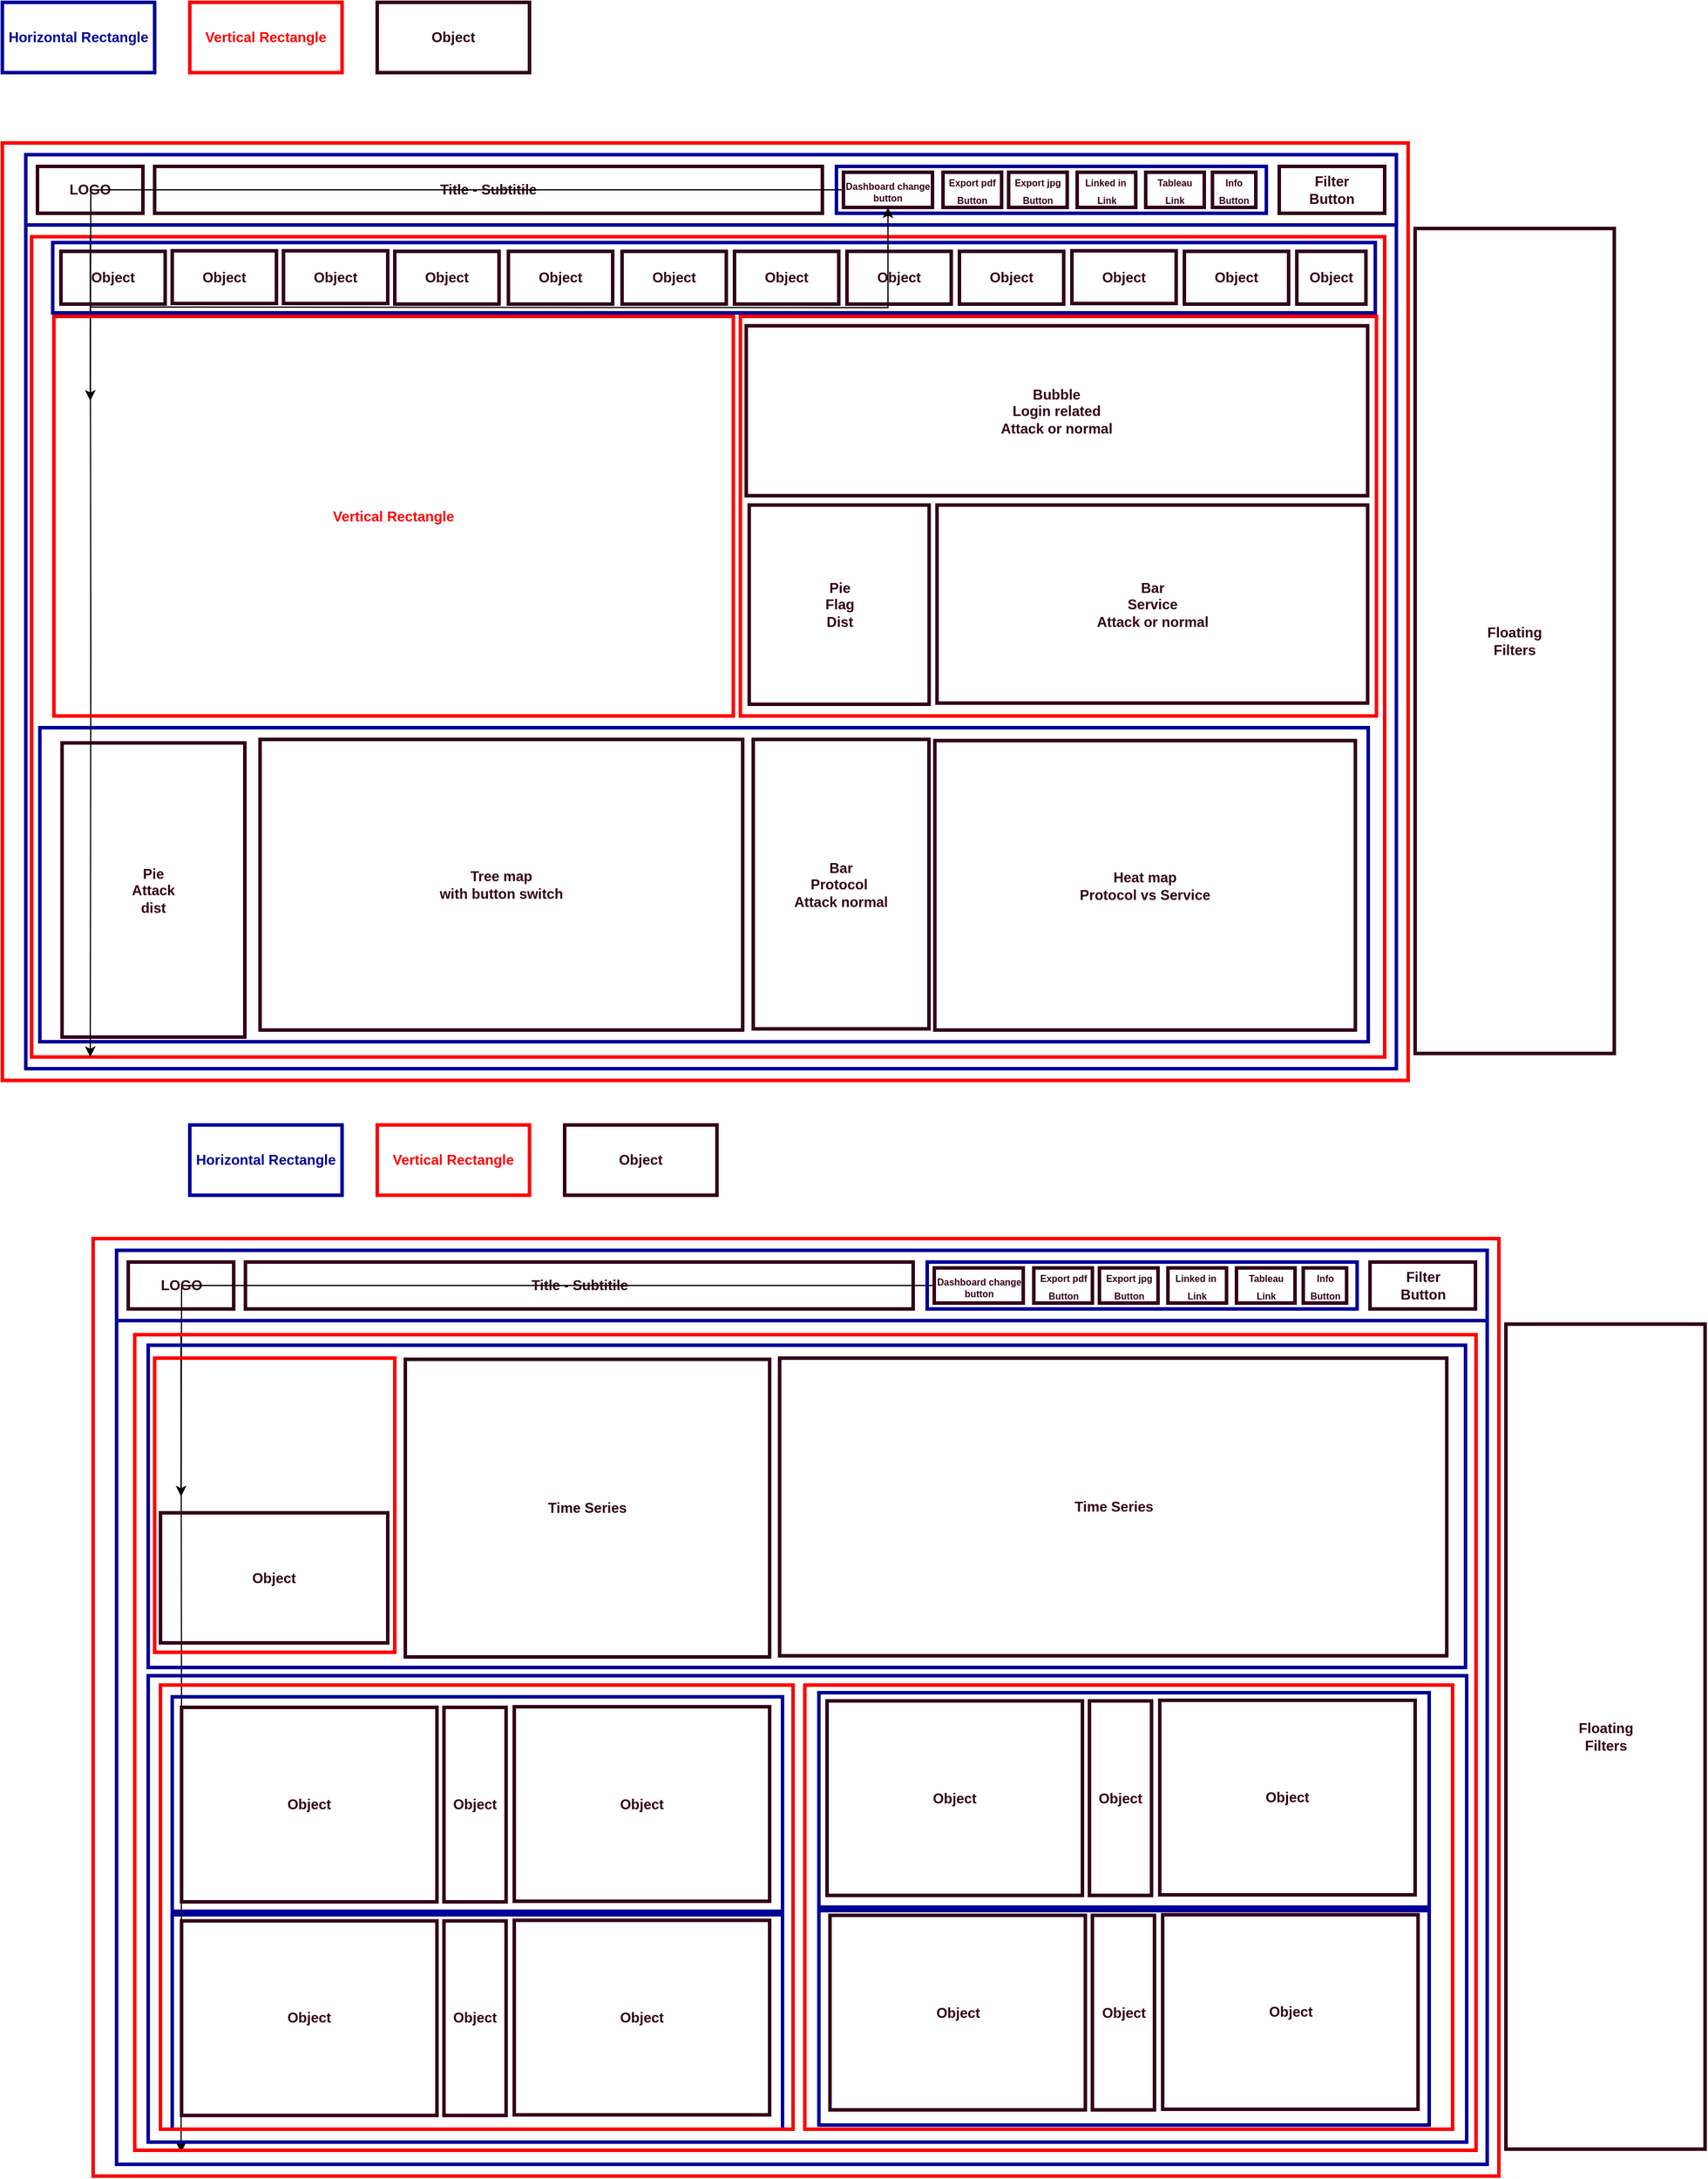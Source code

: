 <mxfile version="24.5.3" type="device">
  <diagram name="Page-1" id="z9dbeemGXEiqiLzxNQ0U">
    <mxGraphModel dx="1615" dy="955" grid="0" gridSize="10" guides="1" tooltips="1" connect="1" arrows="1" fold="1" page="1" pageScale="1" pageWidth="850" pageHeight="1100" background="#ffffff" math="0" shadow="0">
      <root>
        <mxCell id="0" />
        <mxCell id="1" parent="0" />
        <mxCell id="XdFvXGQpU-g9N7wpAjeI-62" value="" style="rounded=0;whiteSpace=wrap;html=1;fillColor=none;strokeColor=#000099;strokeWidth=3;" vertex="1" parent="1">
          <mxGeometry x="737" y="1638.5" width="521" height="183" as="geometry" />
        </mxCell>
        <mxCell id="XdFvXGQpU-g9N7wpAjeI-61" value="" style="rounded=0;whiteSpace=wrap;html=1;fillColor=none;strokeColor=#000099;strokeWidth=3;" vertex="1" parent="1">
          <mxGeometry x="737" y="1452.5" width="521" height="183" as="geometry" />
        </mxCell>
        <mxCell id="XdFvXGQpU-g9N7wpAjeI-60" value="" style="rounded=0;whiteSpace=wrap;html=1;fillColor=none;strokeColor=#000099;strokeWidth=3;" vertex="1" parent="1">
          <mxGeometry x="185" y="1642" width="521" height="183" as="geometry" />
        </mxCell>
        <mxCell id="XdFvXGQpU-g9N7wpAjeI-59" value="" style="rounded=0;whiteSpace=wrap;html=1;fillColor=none;strokeColor=#000099;strokeWidth=3;" vertex="1" parent="1">
          <mxGeometry x="185" y="1456" width="521" height="183" as="geometry" />
        </mxCell>
        <mxCell id="XdFvXGQpU-g9N7wpAjeI-3" value="" style="rounded=0;whiteSpace=wrap;html=1;fillColor=none;strokeColor=#000099;strokeWidth=3;movable=1;resizable=1;rotatable=1;deletable=1;editable=1;locked=0;connectable=1;" vertex="1" parent="1">
          <mxGeometry x="137.5" y="1135" width="1170" height="720" as="geometry" />
        </mxCell>
        <mxCell id="tQk5czNiYiRrhmJO2r0t-9" value="" style="rounded=0;whiteSpace=wrap;html=1;fillColor=none;strokeColor=#FF0000;strokeWidth=3;movable=1;resizable=1;rotatable=1;deletable=1;editable=1;locked=0;connectable=1;" parent="1" vertex="1">
          <mxGeometry x="40" y="130" width="1200" height="800" as="geometry" />
        </mxCell>
        <mxCell id="tQk5czNiYiRrhmJO2r0t-11" value="" style="rounded=0;whiteSpace=wrap;html=1;fillColor=none;strokeColor=#FF0000;strokeWidth=3;movable=1;resizable=1;rotatable=1;deletable=1;editable=1;locked=0;connectable=1;" parent="1" vertex="1">
          <mxGeometry x="65" y="210" width="1155" height="700" as="geometry" />
        </mxCell>
        <mxCell id="tQk5czNiYiRrhmJO2r0t-10" value="" style="rounded=0;whiteSpace=wrap;html=1;fillColor=none;strokeColor=#000099;strokeWidth=3;movable=1;resizable=1;rotatable=1;deletable=1;editable=1;locked=0;connectable=1;" parent="1" vertex="1">
          <mxGeometry x="60" y="200" width="1170" height="720" as="geometry" />
        </mxCell>
        <mxCell id="GhJrmts-B4TALpDch8Zh-2" value="" style="rounded=0;whiteSpace=wrap;html=1;fillColor=none;strokeColor=#000099;strokeWidth=3;movable=1;resizable=1;rotatable=1;deletable=1;editable=1;locked=0;connectable=1;" parent="1" vertex="1">
          <mxGeometry x="72" y="629" width="1134" height="268" as="geometry" />
        </mxCell>
        <mxCell id="GhJrmts-B4TALpDch8Zh-26" value="&lt;div&gt;&lt;b style=&quot;&quot;&gt;&lt;font color=&quot;#33001a&quot;&gt;Pie&lt;/font&gt;&lt;/b&gt;&lt;/div&gt;&lt;b style=&quot;&quot;&gt;&lt;font color=&quot;#33001a&quot;&gt;Attack&lt;/font&gt;&lt;/b&gt;&lt;div&gt;&lt;b style=&quot;&quot;&gt;&lt;font color=&quot;#33001a&quot;&gt;dist&lt;/font&gt;&lt;/b&gt;&lt;/div&gt;" style="rounded=0;whiteSpace=wrap;html=1;fillColor=none;strokeColor=#33001A;strokeWidth=3;movable=1;resizable=1;rotatable=1;deletable=1;editable=1;locked=0;connectable=1;" parent="1" vertex="1">
          <mxGeometry x="91" y="642" width="156" height="251" as="geometry" />
        </mxCell>
        <mxCell id="tQk5czNiYiRrhmJO2r0t-1" value="&lt;b style=&quot;&quot;&gt;&lt;font color=&quot;#000099&quot;&gt;Horizontal Rectangle&lt;/font&gt;&lt;/b&gt;" style="rounded=0;whiteSpace=wrap;html=1;fillColor=none;strokeColor=#000099;strokeWidth=3;" parent="1" vertex="1">
          <mxGeometry x="40" y="10" width="130" height="60" as="geometry" />
        </mxCell>
        <mxCell id="tQk5czNiYiRrhmJO2r0t-2" value="&lt;b style=&quot;&quot;&gt;&lt;font color=&quot;#ff0000&quot;&gt;Vertical Rectangle&lt;/font&gt;&lt;/b&gt;" style="rounded=0;whiteSpace=wrap;html=1;fillColor=none;strokeColor=#FF0000;strokeWidth=3;" parent="1" vertex="1">
          <mxGeometry x="200" y="10" width="130" height="60" as="geometry" />
        </mxCell>
        <mxCell id="tQk5czNiYiRrhmJO2r0t-3" value="&lt;b style=&quot;&quot;&gt;&lt;font color=&quot;#33001a&quot;&gt;Object&lt;/font&gt;&lt;/b&gt;" style="rounded=0;whiteSpace=wrap;html=1;fillColor=none;strokeColor=#33001A;strokeWidth=3;" parent="1" vertex="1">
          <mxGeometry x="360" y="10" width="130" height="60" as="geometry" />
        </mxCell>
        <mxCell id="tQk5czNiYiRrhmJO2r0t-15" value="&lt;b style=&quot;&quot;&gt;&lt;font color=&quot;#33001a&quot;&gt;Title - Subtitile&lt;/font&gt;&lt;/b&gt;" style="rounded=0;whiteSpace=wrap;html=1;fillColor=none;strokeColor=#33001A;strokeWidth=3;movable=1;resizable=1;rotatable=1;deletable=1;editable=1;locked=0;connectable=1;" parent="1" vertex="1">
          <mxGeometry x="170" y="150" width="570" height="40" as="geometry" />
        </mxCell>
        <mxCell id="tQk5czNiYiRrhmJO2r0t-6" style="edgeStyle=orthogonalEdgeStyle;rounded=0;orthogonalLoop=1;jettySize=auto;html=1;exitX=0.5;exitY=0;exitDx=0;exitDy=0;movable=1;resizable=1;rotatable=1;deletable=1;editable=1;locked=0;connectable=1;" parent="1" edge="1">
          <mxGeometry relative="1" as="geometry">
            <mxPoint x="115" y="210" as="sourcePoint" />
            <mxPoint x="115.067" y="910" as="targetPoint" />
          </mxGeometry>
        </mxCell>
        <mxCell id="tQk5czNiYiRrhmJO2r0t-7" value="" style="rounded=0;whiteSpace=wrap;html=1;fillColor=none;strokeColor=#000099;strokeWidth=3;movable=1;resizable=1;rotatable=1;deletable=1;editable=1;locked=0;connectable=1;container=0;" parent="1" vertex="1">
          <mxGeometry x="60" y="140" width="1170" height="60" as="geometry" />
        </mxCell>
        <mxCell id="tQk5czNiYiRrhmJO2r0t-14" value="&lt;b style=&quot;&quot;&gt;&lt;font color=&quot;#33001a&quot;&gt;LOGO&lt;/font&gt;&lt;/b&gt;" style="rounded=0;whiteSpace=wrap;html=1;fillColor=none;strokeColor=#33001A;strokeWidth=3;movable=1;resizable=1;rotatable=1;deletable=1;editable=1;locked=0;connectable=1;" parent="1" vertex="1">
          <mxGeometry x="70" y="150" width="90" height="40" as="geometry" />
        </mxCell>
        <mxCell id="tQk5czNiYiRrhmJO2r0t-16" value="&lt;b style=&quot;&quot;&gt;&lt;font color=&quot;#33001a&quot;&gt;Floating&lt;/font&gt;&lt;/b&gt;&lt;div&gt;&lt;b style=&quot;&quot;&gt;&lt;font color=&quot;#33001a&quot;&gt;Filters&lt;/font&gt;&lt;/b&gt;&lt;/div&gt;" style="rounded=0;whiteSpace=wrap;html=1;fillColor=none;strokeColor=#33001A;strokeWidth=3;movable=1;resizable=1;rotatable=1;deletable=1;editable=1;locked=0;connectable=1;" parent="1" vertex="1">
          <mxGeometry x="1246" y="203" width="170" height="704" as="geometry" />
        </mxCell>
        <mxCell id="tQk5czNiYiRrhmJO2r0t-17" value="&lt;b style=&quot;&quot;&gt;&lt;font color=&quot;#33001a&quot;&gt;Filter&lt;/font&gt;&lt;/b&gt;&lt;div&gt;&lt;b style=&quot;&quot;&gt;&lt;font color=&quot;#33001a&quot;&gt;Button&lt;/font&gt;&lt;/b&gt;&lt;/div&gt;" style="rounded=0;whiteSpace=wrap;html=1;fillColor=none;strokeColor=#33001A;strokeWidth=3;movable=1;resizable=1;rotatable=1;deletable=1;editable=1;locked=0;connectable=1;" parent="1" vertex="1">
          <mxGeometry x="1130" y="150" width="90" height="40" as="geometry" />
        </mxCell>
        <mxCell id="tQk5czNiYiRrhmJO2r0t-21" value="" style="edgeStyle=orthogonalEdgeStyle;rounded=0;orthogonalLoop=1;jettySize=auto;html=1;movable=1;resizable=1;rotatable=1;deletable=1;editable=1;locked=0;connectable=1;" parent="1" source="GhJrmts-B4TALpDch8Zh-28" edge="1">
          <mxGeometry relative="1" as="geometry">
            <mxPoint x="115" y="270" as="sourcePoint" />
            <mxPoint x="115.048" y="350" as="targetPoint" />
          </mxGeometry>
        </mxCell>
        <mxCell id="GhJrmts-B4TALpDch8Zh-1" value="&lt;b style=&quot;&quot;&gt;&lt;font color=&quot;#ff0000&quot;&gt;Vertical Rectangle&lt;/font&gt;&lt;/b&gt;" style="rounded=0;whiteSpace=wrap;html=1;fillColor=none;strokeColor=#FF0000;strokeWidth=3;movable=1;resizable=1;rotatable=1;deletable=1;editable=1;locked=0;connectable=1;" parent="1" vertex="1">
          <mxGeometry x="84" y="278" width="580" height="341" as="geometry" />
        </mxCell>
        <mxCell id="GhJrmts-B4TALpDch8Zh-3" value="&lt;b style=&quot;&quot;&gt;&lt;font color=&quot;#33001a&quot;&gt;Tree map&lt;/font&gt;&lt;/b&gt;&lt;div&gt;&lt;b style=&quot;&quot;&gt;&lt;font color=&quot;#33001a&quot;&gt;with button switch&lt;/font&gt;&lt;/b&gt;&lt;/div&gt;" style="rounded=0;whiteSpace=wrap;html=1;fillColor=none;strokeColor=#33001A;strokeWidth=3;movable=1;resizable=1;rotatable=1;deletable=1;editable=1;locked=0;connectable=1;container=0;" parent="1" vertex="1">
          <mxGeometry x="260" y="639" width="412" height="248" as="geometry" />
        </mxCell>
        <mxCell id="GhJrmts-B4TALpDch8Zh-4" value="&lt;font color=&quot;#33001a&quot;&gt;&lt;b&gt;Heat map&lt;/b&gt;&lt;/font&gt;&lt;div&gt;&lt;font color=&quot;#33001a&quot;&gt;&lt;b&gt;Protocol vs Service&lt;/b&gt;&lt;/font&gt;&lt;/div&gt;" style="rounded=0;whiteSpace=wrap;html=1;fillColor=none;strokeColor=#33001A;strokeWidth=3;movable=1;resizable=1;rotatable=1;deletable=1;editable=1;locked=0;connectable=1;" parent="1" vertex="1">
          <mxGeometry x="836" y="640" width="359" height="247" as="geometry" />
        </mxCell>
        <mxCell id="GhJrmts-B4TALpDch8Zh-5" value="&lt;div&gt;&lt;b style=&quot;&quot;&gt;&lt;font color=&quot;#33001a&quot;&gt;Bar&lt;/font&gt;&lt;/b&gt;&lt;/div&gt;&lt;b style=&quot;&quot;&gt;&lt;font color=&quot;#33001a&quot;&gt;Protocol&amp;nbsp;&lt;/font&gt;&lt;/b&gt;&lt;div&gt;&lt;b style=&quot;&quot;&gt;&lt;font color=&quot;#33001a&quot;&gt;Attack normal&lt;/font&gt;&lt;/b&gt;&lt;/div&gt;" style="rounded=0;whiteSpace=wrap;html=1;fillColor=none;strokeColor=#33001A;strokeWidth=3;movable=1;resizable=1;rotatable=1;deletable=1;editable=1;locked=0;connectable=1;" parent="1" vertex="1">
          <mxGeometry x="681" y="639" width="150" height="247" as="geometry" />
        </mxCell>
        <mxCell id="GhJrmts-B4TALpDch8Zh-13" value="" style="rounded=0;whiteSpace=wrap;html=1;fillColor=none;strokeColor=#000099;strokeWidth=3;movable=1;resizable=1;rotatable=1;deletable=1;editable=1;locked=0;connectable=1;" parent="1" vertex="1">
          <mxGeometry x="83" y="215" width="1129" height="60" as="geometry" />
        </mxCell>
        <mxCell id="GhJrmts-B4TALpDch8Zh-14" value="&lt;b style=&quot;&quot;&gt;&lt;font color=&quot;#33001a&quot;&gt;Object&lt;/font&gt;&lt;/b&gt;" style="rounded=0;whiteSpace=wrap;html=1;fillColor=none;strokeColor=#33001A;strokeWidth=3;movable=1;resizable=1;rotatable=1;deletable=1;editable=1;locked=0;connectable=1;" parent="1" vertex="1">
          <mxGeometry x="185" y="222" width="89" height="45" as="geometry" />
        </mxCell>
        <mxCell id="GhJrmts-B4TALpDch8Zh-15" value="&lt;b style=&quot;&quot;&gt;&lt;font color=&quot;#33001a&quot;&gt;Object&lt;/font&gt;&lt;/b&gt;" style="rounded=0;whiteSpace=wrap;html=1;fillColor=none;strokeColor=#33001A;strokeWidth=3;movable=1;resizable=1;rotatable=1;deletable=1;editable=1;locked=0;connectable=1;" parent="1" vertex="1">
          <mxGeometry x="280" y="222" width="89" height="45" as="geometry" />
        </mxCell>
        <mxCell id="GhJrmts-B4TALpDch8Zh-16" value="&lt;b style=&quot;&quot;&gt;&lt;font color=&quot;#33001a&quot;&gt;Object&lt;/font&gt;&lt;/b&gt;" style="rounded=0;whiteSpace=wrap;html=1;fillColor=none;strokeColor=#33001A;strokeWidth=3;movable=1;resizable=1;rotatable=1;deletable=1;editable=1;locked=0;connectable=1;" parent="1" vertex="1">
          <mxGeometry x="375" y="222.5" width="89" height="45" as="geometry" />
        </mxCell>
        <mxCell id="GhJrmts-B4TALpDch8Zh-17" value="&lt;b style=&quot;&quot;&gt;&lt;font color=&quot;#33001a&quot;&gt;Object&lt;/font&gt;&lt;/b&gt;" style="rounded=0;whiteSpace=wrap;html=1;fillColor=none;strokeColor=#33001A;strokeWidth=3;movable=1;resizable=1;rotatable=1;deletable=1;editable=1;locked=0;connectable=1;" parent="1" vertex="1">
          <mxGeometry x="472" y="222.5" width="89" height="45" as="geometry" />
        </mxCell>
        <mxCell id="GhJrmts-B4TALpDch8Zh-18" value="&lt;b style=&quot;&quot;&gt;&lt;font color=&quot;#33001a&quot;&gt;Object&lt;/font&gt;&lt;/b&gt;" style="rounded=0;whiteSpace=wrap;html=1;fillColor=none;strokeColor=#33001A;strokeWidth=3;movable=1;resizable=1;rotatable=1;deletable=1;editable=1;locked=0;connectable=1;" parent="1" vertex="1">
          <mxGeometry x="569" y="222.5" width="89" height="45" as="geometry" />
        </mxCell>
        <mxCell id="GhJrmts-B4TALpDch8Zh-19" value="&lt;b style=&quot;&quot;&gt;&lt;font color=&quot;#33001a&quot;&gt;Object&lt;/font&gt;&lt;/b&gt;" style="rounded=0;whiteSpace=wrap;html=1;fillColor=none;strokeColor=#33001A;strokeWidth=3;movable=1;resizable=1;rotatable=1;deletable=1;editable=1;locked=0;connectable=1;" parent="1" vertex="1">
          <mxGeometry x="665" y="222.5" width="89" height="45" as="geometry" />
        </mxCell>
        <mxCell id="GhJrmts-B4TALpDch8Zh-20" value="&lt;b style=&quot;&quot;&gt;&lt;font color=&quot;#33001a&quot;&gt;Object&lt;/font&gt;&lt;/b&gt;" style="rounded=0;whiteSpace=wrap;html=1;fillColor=none;strokeColor=#33001A;strokeWidth=3;movable=1;resizable=1;rotatable=1;deletable=1;editable=1;locked=0;connectable=1;" parent="1" vertex="1">
          <mxGeometry x="761" y="222.5" width="89" height="45" as="geometry" />
        </mxCell>
        <mxCell id="GhJrmts-B4TALpDch8Zh-21" value="&lt;b style=&quot;&quot;&gt;&lt;font color=&quot;#33001a&quot;&gt;Object&lt;/font&gt;&lt;/b&gt;" style="rounded=0;whiteSpace=wrap;html=1;fillColor=none;strokeColor=#33001A;strokeWidth=3;movable=1;resizable=1;rotatable=1;deletable=1;editable=1;locked=0;connectable=1;" parent="1" vertex="1">
          <mxGeometry x="857" y="222.5" width="89" height="45" as="geometry" />
        </mxCell>
        <mxCell id="GhJrmts-B4TALpDch8Zh-22" value="&lt;b style=&quot;&quot;&gt;&lt;font color=&quot;#33001a&quot;&gt;Object&lt;/font&gt;&lt;/b&gt;" style="rounded=0;whiteSpace=wrap;html=1;fillColor=none;strokeColor=#33001A;strokeWidth=3;movable=1;resizable=1;rotatable=1;deletable=1;editable=1;locked=0;connectable=1;" parent="1" vertex="1">
          <mxGeometry x="953" y="222" width="89" height="45" as="geometry" />
        </mxCell>
        <mxCell id="GhJrmts-B4TALpDch8Zh-23" value="&lt;b style=&quot;&quot;&gt;&lt;font color=&quot;#33001a&quot;&gt;Object&lt;/font&gt;&lt;/b&gt;" style="rounded=0;whiteSpace=wrap;html=1;fillColor=none;strokeColor=#33001A;strokeWidth=3;movable=1;resizable=1;rotatable=1;deletable=1;editable=1;locked=0;connectable=1;" parent="1" vertex="1">
          <mxGeometry x="1049" y="222.5" width="89" height="45" as="geometry" />
        </mxCell>
        <mxCell id="GhJrmts-B4TALpDch8Zh-24" value="&lt;b style=&quot;&quot;&gt;&lt;font color=&quot;#33001a&quot;&gt;Object&lt;/font&gt;&lt;/b&gt;" style="rounded=0;whiteSpace=wrap;html=1;fillColor=none;strokeColor=#33001A;strokeWidth=3;movable=1;resizable=1;rotatable=1;deletable=1;editable=1;locked=0;connectable=1;" parent="1" vertex="1">
          <mxGeometry x="1145" y="222.5" width="59" height="45" as="geometry" />
        </mxCell>
        <mxCell id="GhJrmts-B4TALpDch8Zh-29" value="" style="rounded=0;whiteSpace=wrap;html=1;fillColor=none;strokeColor=#000099;strokeWidth=3;movable=1;resizable=1;rotatable=1;deletable=1;editable=1;locked=0;connectable=1;" parent="1" vertex="1">
          <mxGeometry x="752" y="150" width="367" height="40" as="geometry" />
        </mxCell>
        <mxCell id="GhJrmts-B4TALpDch8Zh-30" value="" style="edgeStyle=orthogonalEdgeStyle;rounded=0;orthogonalLoop=1;jettySize=auto;html=1;movable=1;resizable=1;rotatable=1;deletable=1;editable=1;locked=0;connectable=1;" parent="1" target="GhJrmts-B4TALpDch8Zh-28" edge="1">
          <mxGeometry relative="1" as="geometry">
            <mxPoint x="115" y="270" as="sourcePoint" />
            <mxPoint x="115.048" y="350" as="targetPoint" />
          </mxGeometry>
        </mxCell>
        <mxCell id="GhJrmts-B4TALpDch8Zh-28" value="&lt;font style=&quot;font-size: 8px;&quot; color=&quot;#33001a&quot;&gt;&lt;b style=&quot;&quot;&gt;Dashboard change&lt;/b&gt;&lt;/font&gt;&lt;div style=&quot;font-size: 8px;&quot;&gt;&lt;font style=&quot;font-size: 8px;&quot; color=&quot;#33001a&quot;&gt;&lt;b style=&quot;&quot;&gt;button&lt;/b&gt;&lt;/font&gt;&lt;/div&gt;" style="rounded=0;whiteSpace=wrap;html=1;fillColor=none;strokeColor=#33001A;strokeWidth=3;movable=1;resizable=1;rotatable=1;deletable=1;editable=1;locked=0;connectable=1;" parent="1" vertex="1">
          <mxGeometry x="758" y="155" width="76" height="30" as="geometry" />
        </mxCell>
        <mxCell id="GhJrmts-B4TALpDch8Zh-32" value="&lt;font color=&quot;#33001a&quot;&gt;&lt;span style=&quot;font-size: 8px;&quot;&gt;&lt;b&gt;Export pdf&lt;/b&gt;&lt;/span&gt;&lt;/font&gt;&lt;div&gt;&lt;font color=&quot;#33001a&quot;&gt;&lt;span style=&quot;font-size: 8px;&quot;&gt;&lt;b&gt;Button&lt;/b&gt;&lt;/span&gt;&lt;/font&gt;&lt;/div&gt;" style="rounded=0;whiteSpace=wrap;html=1;fillColor=none;strokeColor=#33001A;strokeWidth=3;movable=1;resizable=1;rotatable=1;deletable=1;editable=1;locked=0;connectable=1;" parent="1" vertex="1">
          <mxGeometry x="843" y="155" width="50" height="30" as="geometry" />
        </mxCell>
        <mxCell id="GhJrmts-B4TALpDch8Zh-33" value="&lt;font color=&quot;#33001a&quot;&gt;&lt;span style=&quot;font-size: 8px;&quot;&gt;&lt;b&gt;Export jpg&lt;/b&gt;&lt;/span&gt;&lt;/font&gt;&lt;div&gt;&lt;font color=&quot;#33001a&quot;&gt;&lt;span style=&quot;font-size: 8px;&quot;&gt;&lt;b&gt;Button&lt;/b&gt;&lt;/span&gt;&lt;/font&gt;&lt;/div&gt;" style="rounded=0;whiteSpace=wrap;html=1;fillColor=none;strokeColor=#33001A;strokeWidth=3;movable=1;resizable=1;rotatable=1;deletable=1;editable=1;locked=0;connectable=1;" parent="1" vertex="1">
          <mxGeometry x="899" y="155" width="50" height="30" as="geometry" />
        </mxCell>
        <mxCell id="GhJrmts-B4TALpDch8Zh-34" value="&lt;font color=&quot;#33001a&quot;&gt;&lt;span style=&quot;font-size: 8px;&quot;&gt;&lt;b&gt;Linked in&amp;nbsp;&lt;/b&gt;&lt;/span&gt;&lt;/font&gt;&lt;div&gt;&lt;font color=&quot;#33001a&quot;&gt;&lt;span style=&quot;font-size: 8px;&quot;&gt;&lt;b&gt;Link&lt;/b&gt;&lt;/span&gt;&lt;/font&gt;&lt;/div&gt;" style="rounded=0;whiteSpace=wrap;html=1;fillColor=none;strokeColor=#33001A;strokeWidth=3;movable=1;resizable=1;rotatable=1;deletable=1;editable=1;locked=0;connectable=1;" parent="1" vertex="1">
          <mxGeometry x="957.5" y="155" width="50" height="30" as="geometry" />
        </mxCell>
        <mxCell id="GhJrmts-B4TALpDch8Zh-35" value="&lt;font color=&quot;#33001a&quot;&gt;&lt;span style=&quot;font-size: 8px;&quot;&gt;&lt;b&gt;Tableau&lt;/b&gt;&lt;/span&gt;&lt;/font&gt;&lt;div&gt;&lt;font color=&quot;#33001a&quot;&gt;&lt;span style=&quot;font-size: 8px;&quot;&gt;&lt;b&gt;Link&lt;/b&gt;&lt;/span&gt;&lt;/font&gt;&lt;/div&gt;" style="rounded=0;whiteSpace=wrap;html=1;fillColor=none;strokeColor=#33001A;strokeWidth=3;movable=1;resizable=1;rotatable=1;deletable=1;editable=1;locked=0;connectable=1;" parent="1" vertex="1">
          <mxGeometry x="1016" y="155" width="50" height="30" as="geometry" />
        </mxCell>
        <mxCell id="GhJrmts-B4TALpDch8Zh-36" value="&lt;font color=&quot;#33001a&quot;&gt;&lt;span style=&quot;font-size: 8px;&quot;&gt;&lt;b&gt;Info&lt;/b&gt;&lt;/span&gt;&lt;/font&gt;&lt;div&gt;&lt;font color=&quot;#33001a&quot;&gt;&lt;span style=&quot;font-size: 8px;&quot;&gt;&lt;b&gt;Button&lt;/b&gt;&lt;/span&gt;&lt;/font&gt;&lt;/div&gt;" style="rounded=0;whiteSpace=wrap;html=1;fillColor=none;strokeColor=#33001A;strokeWidth=3;movable=1;resizable=1;rotatable=1;deletable=1;editable=1;locked=0;connectable=1;" parent="1" vertex="1">
          <mxGeometry x="1073" y="155" width="37" height="30" as="geometry" />
        </mxCell>
        <mxCell id="GhJrmts-B4TALpDch8Zh-37" value="&lt;b style=&quot;&quot;&gt;&lt;font color=&quot;#33001a&quot;&gt;Object&lt;/font&gt;&lt;/b&gt;" style="rounded=0;whiteSpace=wrap;html=1;fillColor=none;strokeColor=#33001A;strokeWidth=3;movable=1;resizable=1;rotatable=1;deletable=1;editable=1;locked=0;connectable=1;" parent="1" vertex="1">
          <mxGeometry x="90" y="222.5" width="89" height="45" as="geometry" />
        </mxCell>
        <mxCell id="h6mfj84uybGEKEOPZTwr-2" value="" style="group" parent="1" vertex="1" connectable="0">
          <mxGeometry x="670" y="278" width="543" height="341" as="geometry" />
        </mxCell>
        <mxCell id="GhJrmts-B4TALpDch8Zh-7" value="" style="rounded=0;whiteSpace=wrap;html=1;fillColor=none;strokeColor=#FF0000;strokeWidth=3;movable=1;resizable=1;rotatable=1;deletable=1;editable=1;locked=0;connectable=1;" parent="h6mfj84uybGEKEOPZTwr-2" vertex="1">
          <mxGeometry width="543" height="341" as="geometry" />
        </mxCell>
        <mxCell id="GhJrmts-B4TALpDch8Zh-9" value="&lt;font color=&quot;#33001a&quot;&gt;&lt;b&gt;Bar&lt;/b&gt;&lt;/font&gt;&lt;br&gt;&lt;div&gt;&lt;font color=&quot;#33001a&quot;&gt;&lt;b&gt;Service&lt;/b&gt;&lt;/font&gt;&lt;/div&gt;&lt;div&gt;&lt;font color=&quot;#33001a&quot;&gt;&lt;b&gt;Attack or normal&lt;/b&gt;&lt;/font&gt;&lt;/div&gt;" style="rounded=0;whiteSpace=wrap;html=1;fillColor=none;strokeColor=#33001A;strokeWidth=3;movable=1;resizable=1;rotatable=1;deletable=1;editable=1;locked=0;connectable=1;" parent="h6mfj84uybGEKEOPZTwr-2" vertex="1">
          <mxGeometry x="167.852" y="161" width="367.595" height="169" as="geometry" />
        </mxCell>
        <mxCell id="GhJrmts-B4TALpDch8Zh-12" value="&lt;font color=&quot;#33001a&quot;&gt;&lt;b&gt;Bubble&lt;/b&gt;&lt;/font&gt;&lt;div&gt;&lt;font color=&quot;#33001a&quot;&gt;&lt;b&gt;Login related&lt;br&gt;&lt;/b&gt;&lt;/font&gt;&lt;div&gt;&lt;font color=&quot;#33001a&quot;&gt;&lt;b&gt;Attack or normal&lt;/b&gt;&lt;/font&gt;&lt;/div&gt;&lt;/div&gt;" style="rounded=0;whiteSpace=wrap;html=1;fillColor=none;strokeColor=#33001A;strokeWidth=3;movable=1;resizable=1;rotatable=1;deletable=1;editable=1;locked=0;connectable=1;" parent="h6mfj84uybGEKEOPZTwr-2" vertex="1">
          <mxGeometry x="5.036" y="8" width="530.411" height="145" as="geometry" />
        </mxCell>
        <mxCell id="h6mfj84uybGEKEOPZTwr-1" value="&lt;b style=&quot;&quot;&gt;&lt;font color=&quot;#33001a&quot;&gt;Pie&lt;/font&gt;&lt;/b&gt;&lt;div&gt;&lt;b style=&quot;&quot;&gt;&lt;font color=&quot;#33001a&quot;&gt;Flag&lt;/font&gt;&lt;/b&gt;&lt;/div&gt;&lt;div&gt;&lt;b style=&quot;&quot;&gt;&lt;font color=&quot;#33001a&quot;&gt;Dist&lt;/font&gt;&lt;/b&gt;&lt;/div&gt;" style="rounded=0;whiteSpace=wrap;html=1;fillColor=none;strokeColor=#33001A;strokeWidth=3;movable=1;resizable=1;rotatable=1;deletable=1;editable=1;locked=0;connectable=1;" parent="h6mfj84uybGEKEOPZTwr-2" vertex="1">
          <mxGeometry x="7.553" y="161" width="153.584" height="170" as="geometry" />
        </mxCell>
        <mxCell id="XdFvXGQpU-g9N7wpAjeI-1" value="" style="rounded=0;whiteSpace=wrap;html=1;fillColor=none;strokeColor=#FF0000;strokeWidth=3;movable=1;resizable=1;rotatable=1;deletable=1;editable=1;locked=0;connectable=1;" vertex="1" parent="1">
          <mxGeometry x="117.5" y="1065" width="1200" height="800" as="geometry" />
        </mxCell>
        <mxCell id="XdFvXGQpU-g9N7wpAjeI-6" value="&lt;b style=&quot;&quot;&gt;&lt;font color=&quot;#33001a&quot;&gt;Title - Subtitile&lt;/font&gt;&lt;/b&gt;" style="rounded=0;whiteSpace=wrap;html=1;fillColor=none;strokeColor=#33001A;strokeWidth=3;movable=1;resizable=1;rotatable=1;deletable=1;editable=1;locked=0;connectable=1;" vertex="1" parent="1">
          <mxGeometry x="247.5" y="1085" width="570" height="40" as="geometry" />
        </mxCell>
        <mxCell id="XdFvXGQpU-g9N7wpAjeI-7" style="edgeStyle=orthogonalEdgeStyle;rounded=0;orthogonalLoop=1;jettySize=auto;html=1;exitX=0.5;exitY=0;exitDx=0;exitDy=0;movable=1;resizable=1;rotatable=1;deletable=1;editable=1;locked=0;connectable=1;" edge="1" parent="1">
          <mxGeometry relative="1" as="geometry">
            <mxPoint x="192.5" y="1145" as="sourcePoint" />
            <mxPoint x="192.567" y="1845" as="targetPoint" />
          </mxGeometry>
        </mxCell>
        <mxCell id="XdFvXGQpU-g9N7wpAjeI-8" value="" style="rounded=0;whiteSpace=wrap;html=1;fillColor=none;strokeColor=#000099;strokeWidth=3;movable=1;resizable=1;rotatable=1;deletable=1;editable=1;locked=0;connectable=1;container=0;" vertex="1" parent="1">
          <mxGeometry x="137.5" y="1075" width="1170" height="60" as="geometry" />
        </mxCell>
        <mxCell id="XdFvXGQpU-g9N7wpAjeI-9" value="&lt;b style=&quot;&quot;&gt;&lt;font color=&quot;#33001a&quot;&gt;LOGO&lt;/font&gt;&lt;/b&gt;" style="rounded=0;whiteSpace=wrap;html=1;fillColor=none;strokeColor=#33001A;strokeWidth=3;movable=1;resizable=1;rotatable=1;deletable=1;editable=1;locked=0;connectable=1;" vertex="1" parent="1">
          <mxGeometry x="147.5" y="1085" width="90" height="40" as="geometry" />
        </mxCell>
        <mxCell id="XdFvXGQpU-g9N7wpAjeI-10" value="&lt;b style=&quot;&quot;&gt;&lt;font color=&quot;#33001a&quot;&gt;Floating&lt;/font&gt;&lt;/b&gt;&lt;div&gt;&lt;b style=&quot;&quot;&gt;&lt;font color=&quot;#33001a&quot;&gt;Filters&lt;/font&gt;&lt;/b&gt;&lt;/div&gt;" style="rounded=0;whiteSpace=wrap;html=1;fillColor=none;strokeColor=#33001A;strokeWidth=3;movable=1;resizable=1;rotatable=1;deletable=1;editable=1;locked=0;connectable=1;" vertex="1" parent="1">
          <mxGeometry x="1323.5" y="1138" width="170" height="704" as="geometry" />
        </mxCell>
        <mxCell id="XdFvXGQpU-g9N7wpAjeI-11" value="&lt;b style=&quot;&quot;&gt;&lt;font color=&quot;#33001a&quot;&gt;Filter&lt;/font&gt;&lt;/b&gt;&lt;div&gt;&lt;b style=&quot;&quot;&gt;&lt;font color=&quot;#33001a&quot;&gt;Button&lt;/font&gt;&lt;/b&gt;&lt;/div&gt;" style="rounded=0;whiteSpace=wrap;html=1;fillColor=none;strokeColor=#33001A;strokeWidth=3;movable=1;resizable=1;rotatable=1;deletable=1;editable=1;locked=0;connectable=1;" vertex="1" parent="1">
          <mxGeometry x="1207.5" y="1085" width="90" height="40" as="geometry" />
        </mxCell>
        <mxCell id="XdFvXGQpU-g9N7wpAjeI-12" value="" style="edgeStyle=orthogonalEdgeStyle;rounded=0;orthogonalLoop=1;jettySize=auto;html=1;movable=1;resizable=1;rotatable=1;deletable=1;editable=1;locked=0;connectable=1;" edge="1" parent="1" source="XdFvXGQpU-g9N7wpAjeI-31">
          <mxGeometry relative="1" as="geometry">
            <mxPoint x="192.5" y="1205" as="sourcePoint" />
            <mxPoint x="192.548" y="1285" as="targetPoint" />
          </mxGeometry>
        </mxCell>
        <mxCell id="XdFvXGQpU-g9N7wpAjeI-29" value="" style="rounded=0;whiteSpace=wrap;html=1;fillColor=none;strokeColor=#000099;strokeWidth=3;movable=1;resizable=1;rotatable=1;deletable=1;editable=1;locked=0;connectable=1;" vertex="1" parent="1">
          <mxGeometry x="829.5" y="1085" width="367" height="40" as="geometry" />
        </mxCell>
        <mxCell id="XdFvXGQpU-g9N7wpAjeI-31" value="&lt;font style=&quot;font-size: 8px;&quot; color=&quot;#33001a&quot;&gt;&lt;b style=&quot;&quot;&gt;Dashboard change&lt;/b&gt;&lt;/font&gt;&lt;div style=&quot;font-size: 8px;&quot;&gt;&lt;font style=&quot;font-size: 8px;&quot; color=&quot;#33001a&quot;&gt;&lt;b style=&quot;&quot;&gt;button&lt;/b&gt;&lt;/font&gt;&lt;/div&gt;" style="rounded=0;whiteSpace=wrap;html=1;fillColor=none;strokeColor=#33001A;strokeWidth=3;movable=1;resizable=1;rotatable=1;deletable=1;editable=1;locked=0;connectable=1;" vertex="1" parent="1">
          <mxGeometry x="835.5" y="1090" width="76" height="30" as="geometry" />
        </mxCell>
        <mxCell id="XdFvXGQpU-g9N7wpAjeI-32" value="&lt;font color=&quot;#33001a&quot;&gt;&lt;span style=&quot;font-size: 8px;&quot;&gt;&lt;b&gt;Export pdf&lt;/b&gt;&lt;/span&gt;&lt;/font&gt;&lt;div&gt;&lt;font color=&quot;#33001a&quot;&gt;&lt;span style=&quot;font-size: 8px;&quot;&gt;&lt;b&gt;Button&lt;/b&gt;&lt;/span&gt;&lt;/font&gt;&lt;/div&gt;" style="rounded=0;whiteSpace=wrap;html=1;fillColor=none;strokeColor=#33001A;strokeWidth=3;movable=1;resizable=1;rotatable=1;deletable=1;editable=1;locked=0;connectable=1;" vertex="1" parent="1">
          <mxGeometry x="920.5" y="1090" width="50" height="30" as="geometry" />
        </mxCell>
        <mxCell id="XdFvXGQpU-g9N7wpAjeI-33" value="&lt;font color=&quot;#33001a&quot;&gt;&lt;span style=&quot;font-size: 8px;&quot;&gt;&lt;b&gt;Export jpg&lt;/b&gt;&lt;/span&gt;&lt;/font&gt;&lt;div&gt;&lt;font color=&quot;#33001a&quot;&gt;&lt;span style=&quot;font-size: 8px;&quot;&gt;&lt;b&gt;Button&lt;/b&gt;&lt;/span&gt;&lt;/font&gt;&lt;/div&gt;" style="rounded=0;whiteSpace=wrap;html=1;fillColor=none;strokeColor=#33001A;strokeWidth=3;movable=1;resizable=1;rotatable=1;deletable=1;editable=1;locked=0;connectable=1;" vertex="1" parent="1">
          <mxGeometry x="976.5" y="1090" width="50" height="30" as="geometry" />
        </mxCell>
        <mxCell id="XdFvXGQpU-g9N7wpAjeI-34" value="&lt;font color=&quot;#33001a&quot;&gt;&lt;span style=&quot;font-size: 8px;&quot;&gt;&lt;b&gt;Linked in&amp;nbsp;&lt;/b&gt;&lt;/span&gt;&lt;/font&gt;&lt;div&gt;&lt;font color=&quot;#33001a&quot;&gt;&lt;span style=&quot;font-size: 8px;&quot;&gt;&lt;b&gt;Link&lt;/b&gt;&lt;/span&gt;&lt;/font&gt;&lt;/div&gt;" style="rounded=0;whiteSpace=wrap;html=1;fillColor=none;strokeColor=#33001A;strokeWidth=3;movable=1;resizable=1;rotatable=1;deletable=1;editable=1;locked=0;connectable=1;" vertex="1" parent="1">
          <mxGeometry x="1035" y="1090" width="50" height="30" as="geometry" />
        </mxCell>
        <mxCell id="XdFvXGQpU-g9N7wpAjeI-35" value="&lt;font color=&quot;#33001a&quot;&gt;&lt;span style=&quot;font-size: 8px;&quot;&gt;&lt;b&gt;Tableau&lt;/b&gt;&lt;/span&gt;&lt;/font&gt;&lt;div&gt;&lt;font color=&quot;#33001a&quot;&gt;&lt;span style=&quot;font-size: 8px;&quot;&gt;&lt;b&gt;Link&lt;/b&gt;&lt;/span&gt;&lt;/font&gt;&lt;/div&gt;" style="rounded=0;whiteSpace=wrap;html=1;fillColor=none;strokeColor=#33001A;strokeWidth=3;movable=1;resizable=1;rotatable=1;deletable=1;editable=1;locked=0;connectable=1;" vertex="1" parent="1">
          <mxGeometry x="1093.5" y="1090" width="50" height="30" as="geometry" />
        </mxCell>
        <mxCell id="XdFvXGQpU-g9N7wpAjeI-36" value="&lt;font color=&quot;#33001a&quot;&gt;&lt;span style=&quot;font-size: 8px;&quot;&gt;&lt;b&gt;Info&lt;/b&gt;&lt;/span&gt;&lt;/font&gt;&lt;div&gt;&lt;font color=&quot;#33001a&quot;&gt;&lt;span style=&quot;font-size: 8px;&quot;&gt;&lt;b&gt;Button&lt;/b&gt;&lt;/span&gt;&lt;/font&gt;&lt;/div&gt;" style="rounded=0;whiteSpace=wrap;html=1;fillColor=none;strokeColor=#33001A;strokeWidth=3;movable=1;resizable=1;rotatable=1;deletable=1;editable=1;locked=0;connectable=1;" vertex="1" parent="1">
          <mxGeometry x="1150.5" y="1090" width="37" height="30" as="geometry" />
        </mxCell>
        <mxCell id="XdFvXGQpU-g9N7wpAjeI-43" value="&lt;b style=&quot;&quot;&gt;&lt;font color=&quot;#000099&quot;&gt;Horizontal Rectangle&lt;/font&gt;&lt;/b&gt;" style="rounded=0;whiteSpace=wrap;html=1;fillColor=none;strokeColor=#000099;strokeWidth=3;" vertex="1" parent="1">
          <mxGeometry x="200" y="968" width="130" height="60" as="geometry" />
        </mxCell>
        <mxCell id="XdFvXGQpU-g9N7wpAjeI-44" value="&lt;b style=&quot;&quot;&gt;&lt;font color=&quot;#ff0000&quot;&gt;Vertical Rectangle&lt;/font&gt;&lt;/b&gt;" style="rounded=0;whiteSpace=wrap;html=1;fillColor=none;strokeColor=#FF0000;strokeWidth=3;" vertex="1" parent="1">
          <mxGeometry x="360" y="968" width="130" height="60" as="geometry" />
        </mxCell>
        <mxCell id="XdFvXGQpU-g9N7wpAjeI-45" value="&lt;b style=&quot;&quot;&gt;&lt;font color=&quot;#33001a&quot;&gt;Object&lt;/font&gt;&lt;/b&gt;" style="rounded=0;whiteSpace=wrap;html=1;fillColor=none;strokeColor=#33001A;strokeWidth=3;" vertex="1" parent="1">
          <mxGeometry x="520" y="968" width="130" height="60" as="geometry" />
        </mxCell>
        <mxCell id="XdFvXGQpU-g9N7wpAjeI-46" value="" style="rounded=0;whiteSpace=wrap;html=1;fillColor=none;strokeColor=#FF0000;strokeWidth=3;" vertex="1" parent="1">
          <mxGeometry x="153" y="1147" width="1145" height="696" as="geometry" />
        </mxCell>
        <mxCell id="XdFvXGQpU-g9N7wpAjeI-47" value="" style="rounded=0;whiteSpace=wrap;html=1;fillColor=none;strokeColor=#000099;strokeWidth=3;" vertex="1" parent="1">
          <mxGeometry x="164.5" y="1156" width="1124.5" height="275" as="geometry" />
        </mxCell>
        <mxCell id="XdFvXGQpU-g9N7wpAjeI-48" value="" style="rounded=0;whiteSpace=wrap;html=1;fillColor=none;strokeColor=#000099;strokeWidth=3;" vertex="1" parent="1">
          <mxGeometry x="164.5" y="1438" width="1125.5" height="398" as="geometry" />
        </mxCell>
        <mxCell id="XdFvXGQpU-g9N7wpAjeI-50" value="&lt;font color=&quot;#33001a&quot;&gt;&lt;b&gt;Time Series&lt;/b&gt;&lt;/font&gt;" style="rounded=0;whiteSpace=wrap;html=1;fillColor=none;strokeColor=#33001A;strokeWidth=3;" vertex="1" parent="1">
          <mxGeometry x="384" y="1168" width="311" height="254" as="geometry" />
        </mxCell>
        <mxCell id="XdFvXGQpU-g9N7wpAjeI-51" value="&lt;font color=&quot;#33001a&quot;&gt;&lt;b&gt;Time Series&lt;/b&gt;&lt;/font&gt;" style="rounded=0;whiteSpace=wrap;html=1;fillColor=none;strokeColor=#33001A;strokeWidth=3;" vertex="1" parent="1">
          <mxGeometry x="703.5" y="1167" width="569.5" height="254" as="geometry" />
        </mxCell>
        <mxCell id="XdFvXGQpU-g9N7wpAjeI-52" value="" style="rounded=0;whiteSpace=wrap;html=1;fillColor=none;strokeColor=#FF0000;strokeWidth=3;" vertex="1" parent="1">
          <mxGeometry x="170" y="1167" width="205" height="251" as="geometry" />
        </mxCell>
        <mxCell id="XdFvXGQpU-g9N7wpAjeI-53" value="&lt;b style=&quot;&quot;&gt;&lt;font color=&quot;#33001a&quot;&gt;Object&lt;/font&gt;&lt;/b&gt;" style="rounded=0;whiteSpace=wrap;html=1;fillColor=none;strokeColor=#33001A;strokeWidth=3;" vertex="1" parent="1">
          <mxGeometry x="175" y="1299" width="194" height="111" as="geometry" />
        </mxCell>
        <mxCell id="XdFvXGQpU-g9N7wpAjeI-56" value="" style="rounded=0;whiteSpace=wrap;html=1;fillColor=none;strokeColor=#FF0000;strokeWidth=3;" vertex="1" parent="1">
          <mxGeometry x="175" y="1446" width="540" height="379" as="geometry" />
        </mxCell>
        <mxCell id="XdFvXGQpU-g9N7wpAjeI-57" value="" style="rounded=0;whiteSpace=wrap;html=1;fillColor=none;strokeColor=#FF0000;strokeWidth=3;" vertex="1" parent="1">
          <mxGeometry x="725" y="1446" width="553" height="379" as="geometry" />
        </mxCell>
        <mxCell id="XdFvXGQpU-g9N7wpAjeI-63" value="&lt;b style=&quot;&quot;&gt;&lt;font color=&quot;#33001a&quot;&gt;Object&lt;/font&gt;&lt;/b&gt;" style="rounded=0;whiteSpace=wrap;html=1;fillColor=none;strokeColor=#33001A;strokeWidth=3;" vertex="1" parent="1">
          <mxGeometry x="193" y="1465" width="218" height="166" as="geometry" />
        </mxCell>
        <mxCell id="XdFvXGQpU-g9N7wpAjeI-64" value="&lt;b style=&quot;&quot;&gt;&lt;font color=&quot;#33001a&quot;&gt;Object&lt;/font&gt;&lt;/b&gt;" style="rounded=0;whiteSpace=wrap;html=1;fillColor=none;strokeColor=#33001A;strokeWidth=3;" vertex="1" parent="1">
          <mxGeometry x="477" y="1464.5" width="218" height="166" as="geometry" />
        </mxCell>
        <mxCell id="XdFvXGQpU-g9N7wpAjeI-65" value="&lt;b style=&quot;&quot;&gt;&lt;font color=&quot;#33001a&quot;&gt;Object&lt;/font&gt;&lt;/b&gt;" style="rounded=0;whiteSpace=wrap;html=1;fillColor=none;strokeColor=#33001A;strokeWidth=3;" vertex="1" parent="1">
          <mxGeometry x="417" y="1465" width="53" height="166" as="geometry" />
        </mxCell>
        <mxCell id="XdFvXGQpU-g9N7wpAjeI-70" value="&lt;b style=&quot;&quot;&gt;&lt;font color=&quot;#33001a&quot;&gt;Object&lt;/font&gt;&lt;/b&gt;" style="rounded=0;whiteSpace=wrap;html=1;fillColor=none;strokeColor=#33001A;strokeWidth=3;" vertex="1" parent="1">
          <mxGeometry x="193" y="1647.25" width="218" height="166" as="geometry" />
        </mxCell>
        <mxCell id="XdFvXGQpU-g9N7wpAjeI-71" value="&lt;b style=&quot;&quot;&gt;&lt;font color=&quot;#33001a&quot;&gt;Object&lt;/font&gt;&lt;/b&gt;" style="rounded=0;whiteSpace=wrap;html=1;fillColor=none;strokeColor=#33001A;strokeWidth=3;" vertex="1" parent="1">
          <mxGeometry x="477" y="1646.75" width="218" height="166" as="geometry" />
        </mxCell>
        <mxCell id="XdFvXGQpU-g9N7wpAjeI-72" value="&lt;b style=&quot;&quot;&gt;&lt;font color=&quot;#33001a&quot;&gt;Object&lt;/font&gt;&lt;/b&gt;" style="rounded=0;whiteSpace=wrap;html=1;fillColor=none;strokeColor=#33001A;strokeWidth=3;" vertex="1" parent="1">
          <mxGeometry x="417" y="1647.25" width="53" height="166" as="geometry" />
        </mxCell>
        <mxCell id="XdFvXGQpU-g9N7wpAjeI-73" value="&lt;b style=&quot;&quot;&gt;&lt;font color=&quot;#33001a&quot;&gt;Object&lt;/font&gt;&lt;/b&gt;" style="rounded=0;whiteSpace=wrap;html=1;fillColor=none;strokeColor=#33001A;strokeWidth=3;" vertex="1" parent="1">
          <mxGeometry x="744" y="1459.5" width="218" height="166" as="geometry" />
        </mxCell>
        <mxCell id="XdFvXGQpU-g9N7wpAjeI-74" value="&lt;b style=&quot;&quot;&gt;&lt;font color=&quot;#33001a&quot;&gt;Object&lt;/font&gt;&lt;/b&gt;" style="rounded=0;whiteSpace=wrap;html=1;fillColor=none;strokeColor=#33001A;strokeWidth=3;" vertex="1" parent="1">
          <mxGeometry x="1028" y="1459" width="218" height="166" as="geometry" />
        </mxCell>
        <mxCell id="XdFvXGQpU-g9N7wpAjeI-75" value="&lt;b style=&quot;&quot;&gt;&lt;font color=&quot;#33001a&quot;&gt;Object&lt;/font&gt;&lt;/b&gt;" style="rounded=0;whiteSpace=wrap;html=1;fillColor=none;strokeColor=#33001A;strokeWidth=3;" vertex="1" parent="1">
          <mxGeometry x="968" y="1459.5" width="53" height="166" as="geometry" />
        </mxCell>
        <mxCell id="XdFvXGQpU-g9N7wpAjeI-76" value="&lt;b style=&quot;&quot;&gt;&lt;font color=&quot;#33001a&quot;&gt;Object&lt;/font&gt;&lt;/b&gt;" style="rounded=0;whiteSpace=wrap;html=1;fillColor=none;strokeColor=#33001A;strokeWidth=3;" vertex="1" parent="1">
          <mxGeometry x="746.5" y="1642.5" width="218" height="166" as="geometry" />
        </mxCell>
        <mxCell id="XdFvXGQpU-g9N7wpAjeI-77" value="&lt;b style=&quot;&quot;&gt;&lt;font color=&quot;#33001a&quot;&gt;Object&lt;/font&gt;&lt;/b&gt;" style="rounded=0;whiteSpace=wrap;html=1;fillColor=none;strokeColor=#33001A;strokeWidth=3;" vertex="1" parent="1">
          <mxGeometry x="1030.5" y="1642" width="218" height="166" as="geometry" />
        </mxCell>
        <mxCell id="XdFvXGQpU-g9N7wpAjeI-78" value="&lt;b style=&quot;&quot;&gt;&lt;font color=&quot;#33001a&quot;&gt;Object&lt;/font&gt;&lt;/b&gt;" style="rounded=0;whiteSpace=wrap;html=1;fillColor=none;strokeColor=#33001A;strokeWidth=3;" vertex="1" parent="1">
          <mxGeometry x="970.5" y="1642.5" width="53" height="166" as="geometry" />
        </mxCell>
      </root>
    </mxGraphModel>
  </diagram>
</mxfile>
